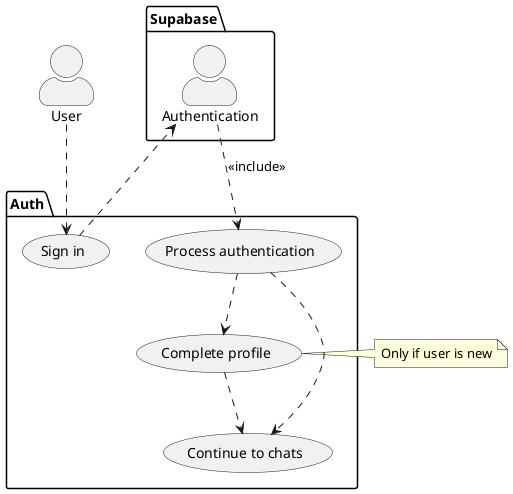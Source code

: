 @startuml use_case

skinparam ActorStyle awesome

actor User

package Supabase {
    actor Authentication as supa_auth
}

package "Auth" {
    usecase "Sign in" as sign_in
    usecase "Process authentication" as auth
    usecase "Complete profile" as complete_profile
    usecase "Continue to chats" as continue_to_chats
}

note right of complete_profile
    Only if user is new
end note

User ..> sign_in
sign_in ..> supa_auth
supa_auth ..> auth : <<include>>
complete_profile ..> continue_to_chats
auth ..> complete_profile
auth ..> continue_to_chats

@enduml
